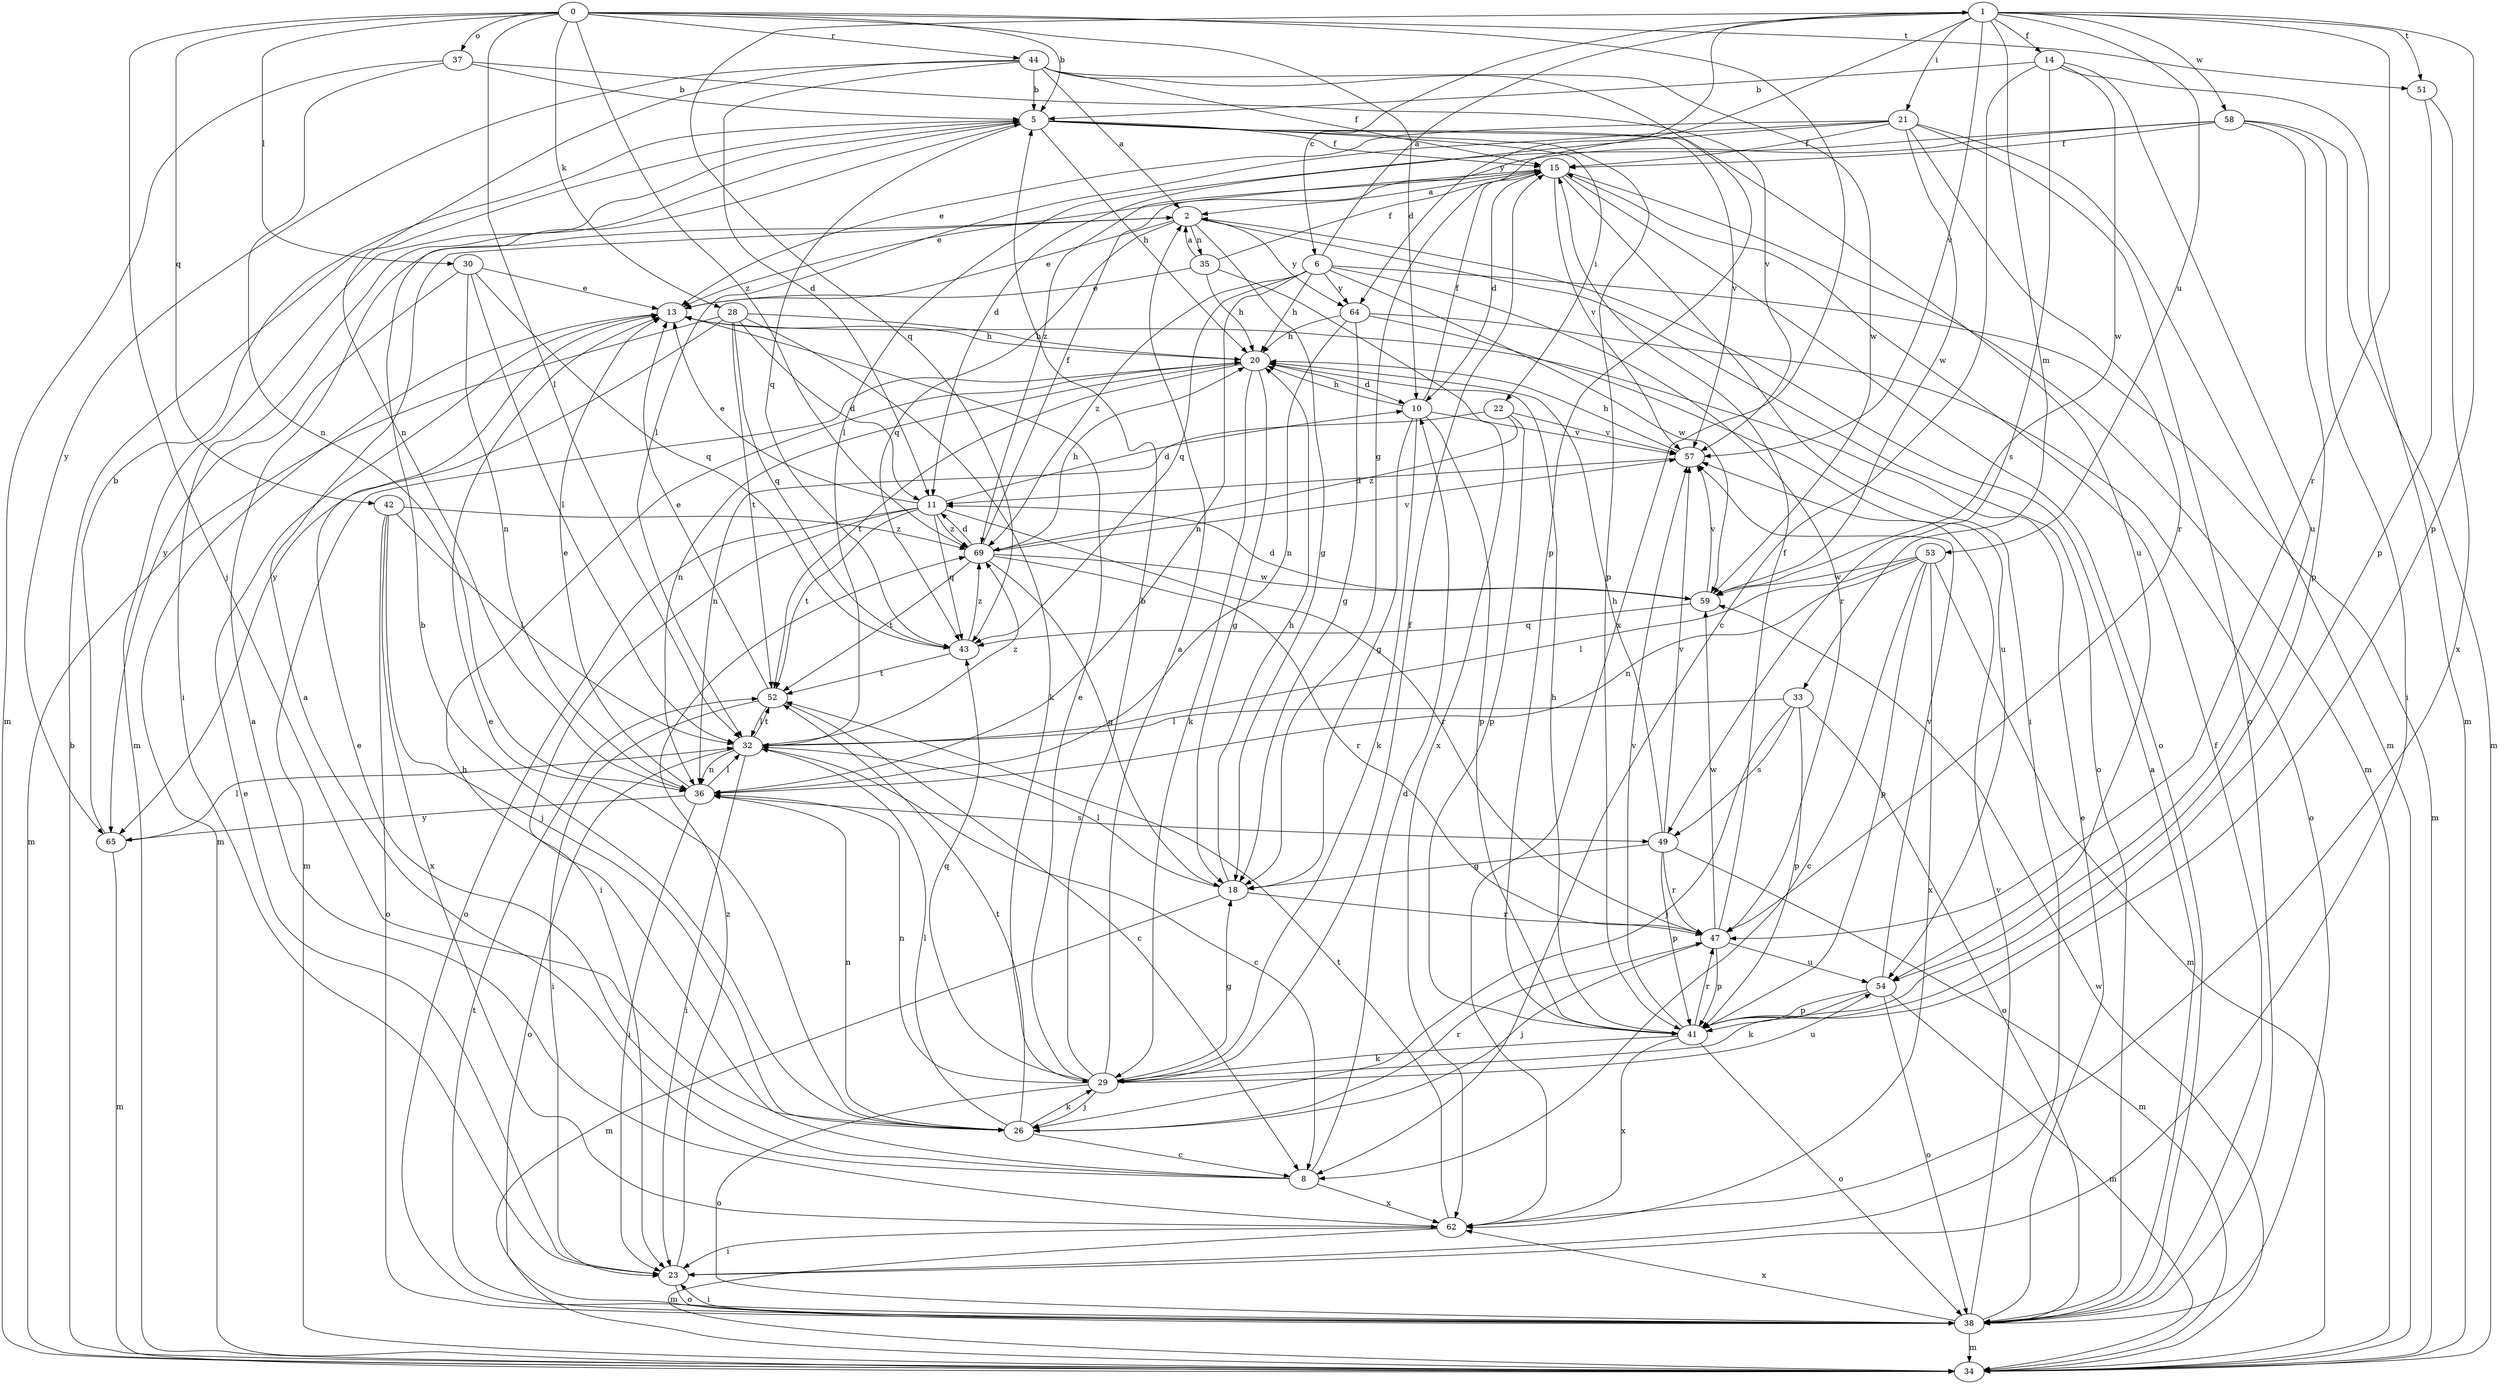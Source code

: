strict digraph  {
0;
1;
2;
5;
6;
8;
10;
11;
13;
14;
15;
18;
20;
21;
22;
23;
26;
28;
29;
30;
32;
33;
34;
35;
36;
37;
38;
41;
42;
43;
44;
47;
49;
51;
52;
53;
54;
57;
58;
59;
62;
64;
65;
69;
0 -> 5  [label=b];
0 -> 10  [label=d];
0 -> 26  [label=j];
0 -> 28  [label=k];
0 -> 30  [label=l];
0 -> 32  [label=l];
0 -> 37  [label=o];
0 -> 42  [label=q];
0 -> 44  [label=r];
0 -> 51  [label=t];
0 -> 62  [label=x];
0 -> 69  [label=z];
1 -> 6  [label=c];
1 -> 14  [label=f];
1 -> 18  [label=g];
1 -> 21  [label=i];
1 -> 33  [label=m];
1 -> 41  [label=p];
1 -> 43  [label=q];
1 -> 47  [label=r];
1 -> 51  [label=t];
1 -> 53  [label=u];
1 -> 57  [label=v];
1 -> 58  [label=w];
1 -> 64  [label=y];
2 -> 13  [label=e];
2 -> 18  [label=g];
2 -> 35  [label=n];
2 -> 38  [label=o];
2 -> 43  [label=q];
2 -> 64  [label=y];
5 -> 15  [label=f];
5 -> 20  [label=h];
5 -> 22  [label=i];
5 -> 23  [label=i];
5 -> 34  [label=m];
5 -> 41  [label=p];
5 -> 43  [label=q];
5 -> 54  [label=u];
5 -> 57  [label=v];
6 -> 1  [label=a];
6 -> 20  [label=h];
6 -> 34  [label=m];
6 -> 36  [label=n];
6 -> 43  [label=q];
6 -> 47  [label=r];
6 -> 59  [label=w];
6 -> 64  [label=y];
6 -> 69  [label=z];
8 -> 2  [label=a];
8 -> 10  [label=d];
8 -> 13  [label=e];
8 -> 20  [label=h];
8 -> 62  [label=x];
10 -> 15  [label=f];
10 -> 18  [label=g];
10 -> 20  [label=h];
10 -> 29  [label=k];
10 -> 41  [label=p];
10 -> 57  [label=v];
11 -> 10  [label=d];
11 -> 13  [label=e];
11 -> 23  [label=i];
11 -> 38  [label=o];
11 -> 43  [label=q];
11 -> 47  [label=r];
11 -> 52  [label=t];
11 -> 69  [label=z];
13 -> 20  [label=h];
13 -> 34  [label=m];
14 -> 5  [label=b];
14 -> 8  [label=c];
14 -> 34  [label=m];
14 -> 49  [label=s];
14 -> 54  [label=u];
14 -> 59  [label=w];
15 -> 2  [label=a];
15 -> 10  [label=d];
15 -> 13  [label=e];
15 -> 23  [label=i];
15 -> 34  [label=m];
15 -> 38  [label=o];
15 -> 57  [label=v];
18 -> 20  [label=h];
18 -> 32  [label=l];
18 -> 34  [label=m];
18 -> 47  [label=r];
20 -> 10  [label=d];
20 -> 18  [label=g];
20 -> 29  [label=k];
20 -> 34  [label=m];
20 -> 36  [label=n];
20 -> 52  [label=t];
21 -> 11  [label=d];
21 -> 13  [label=e];
21 -> 15  [label=f];
21 -> 32  [label=l];
21 -> 34  [label=m];
21 -> 38  [label=o];
21 -> 47  [label=r];
21 -> 59  [label=w];
22 -> 36  [label=n];
22 -> 41  [label=p];
22 -> 57  [label=v];
22 -> 69  [label=z];
23 -> 13  [label=e];
23 -> 38  [label=o];
23 -> 69  [label=z];
26 -> 5  [label=b];
26 -> 8  [label=c];
26 -> 13  [label=e];
26 -> 29  [label=k];
26 -> 32  [label=l];
26 -> 36  [label=n];
26 -> 47  [label=r];
26 -> 52  [label=t];
28 -> 11  [label=d];
28 -> 20  [label=h];
28 -> 29  [label=k];
28 -> 34  [label=m];
28 -> 43  [label=q];
28 -> 52  [label=t];
28 -> 65  [label=y];
29 -> 2  [label=a];
29 -> 5  [label=b];
29 -> 13  [label=e];
29 -> 15  [label=f];
29 -> 18  [label=g];
29 -> 26  [label=j];
29 -> 36  [label=n];
29 -> 38  [label=o];
29 -> 43  [label=q];
29 -> 54  [label=u];
30 -> 13  [label=e];
30 -> 32  [label=l];
30 -> 36  [label=n];
30 -> 43  [label=q];
30 -> 65  [label=y];
32 -> 8  [label=c];
32 -> 23  [label=i];
32 -> 36  [label=n];
32 -> 38  [label=o];
32 -> 52  [label=t];
32 -> 69  [label=z];
33 -> 26  [label=j];
33 -> 32  [label=l];
33 -> 38  [label=o];
33 -> 41  [label=p];
33 -> 49  [label=s];
34 -> 5  [label=b];
34 -> 59  [label=w];
35 -> 2  [label=a];
35 -> 13  [label=e];
35 -> 15  [label=f];
35 -> 20  [label=h];
35 -> 62  [label=x];
36 -> 13  [label=e];
36 -> 23  [label=i];
36 -> 32  [label=l];
36 -> 49  [label=s];
36 -> 65  [label=y];
37 -> 5  [label=b];
37 -> 34  [label=m];
37 -> 36  [label=n];
37 -> 57  [label=v];
38 -> 2  [label=a];
38 -> 13  [label=e];
38 -> 15  [label=f];
38 -> 23  [label=i];
38 -> 34  [label=m];
38 -> 52  [label=t];
38 -> 57  [label=v];
38 -> 62  [label=x];
41 -> 20  [label=h];
41 -> 29  [label=k];
41 -> 38  [label=o];
41 -> 47  [label=r];
41 -> 57  [label=v];
41 -> 62  [label=x];
42 -> 26  [label=j];
42 -> 32  [label=l];
42 -> 38  [label=o];
42 -> 62  [label=x];
42 -> 69  [label=z];
43 -> 52  [label=t];
43 -> 69  [label=z];
44 -> 2  [label=a];
44 -> 5  [label=b];
44 -> 11  [label=d];
44 -> 15  [label=f];
44 -> 36  [label=n];
44 -> 41  [label=p];
44 -> 59  [label=w];
44 -> 65  [label=y];
47 -> 15  [label=f];
47 -> 26  [label=j];
47 -> 41  [label=p];
47 -> 54  [label=u];
47 -> 59  [label=w];
49 -> 18  [label=g];
49 -> 20  [label=h];
49 -> 34  [label=m];
49 -> 41  [label=p];
49 -> 47  [label=r];
49 -> 57  [label=v];
51 -> 41  [label=p];
51 -> 62  [label=x];
52 -> 8  [label=c];
52 -> 13  [label=e];
52 -> 23  [label=i];
52 -> 32  [label=l];
53 -> 8  [label=c];
53 -> 32  [label=l];
53 -> 34  [label=m];
53 -> 36  [label=n];
53 -> 41  [label=p];
53 -> 59  [label=w];
53 -> 62  [label=x];
54 -> 29  [label=k];
54 -> 34  [label=m];
54 -> 38  [label=o];
54 -> 41  [label=p];
54 -> 57  [label=v];
57 -> 11  [label=d];
57 -> 20  [label=h];
58 -> 15  [label=f];
58 -> 23  [label=i];
58 -> 32  [label=l];
58 -> 34  [label=m];
58 -> 41  [label=p];
58 -> 69  [label=z];
59 -> 11  [label=d];
59 -> 43  [label=q];
59 -> 57  [label=v];
62 -> 2  [label=a];
62 -> 23  [label=i];
62 -> 34  [label=m];
62 -> 52  [label=t];
64 -> 18  [label=g];
64 -> 20  [label=h];
64 -> 36  [label=n];
64 -> 38  [label=o];
64 -> 54  [label=u];
65 -> 5  [label=b];
65 -> 32  [label=l];
65 -> 34  [label=m];
69 -> 11  [label=d];
69 -> 15  [label=f];
69 -> 18  [label=g];
69 -> 20  [label=h];
69 -> 47  [label=r];
69 -> 52  [label=t];
69 -> 57  [label=v];
69 -> 59  [label=w];
}
